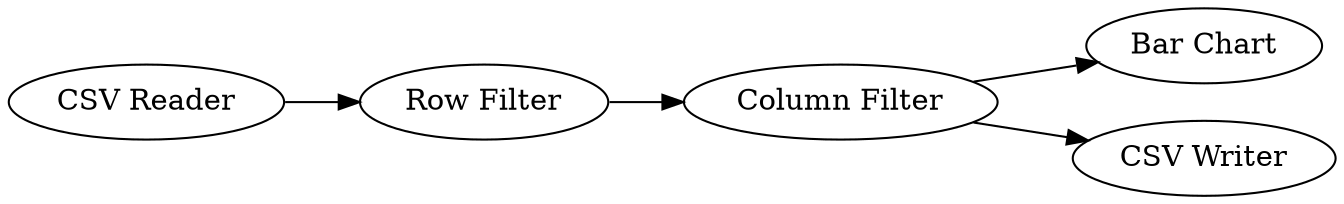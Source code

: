 digraph {
	4 -> 3
	4 -> 5
	2 -> 4
	7 -> 2
	5 [label="CSV Writer"]
	7 [label="CSV Reader"]
	4 [label="Column Filter"]
	3 [label="Bar Chart"]
	2 [label="Row Filter"]
	rankdir=LR
}
